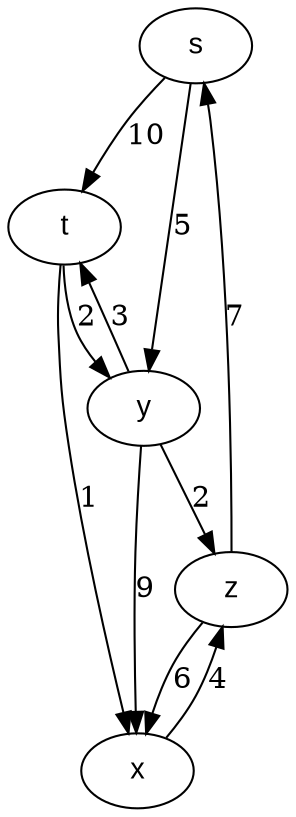 digraph BST {
    node [fontname="Arial"];
    s -> t[label=10];
    s -> y[label=5];
    t -> x[label=1];
    t -> y[label=2];
    y -> t[label=3];
    y -> x[label=9];
    y -> z[label=2];
    x -> z[label=4];
    z -> s[label=7];
    z -> x[label=6];
}
